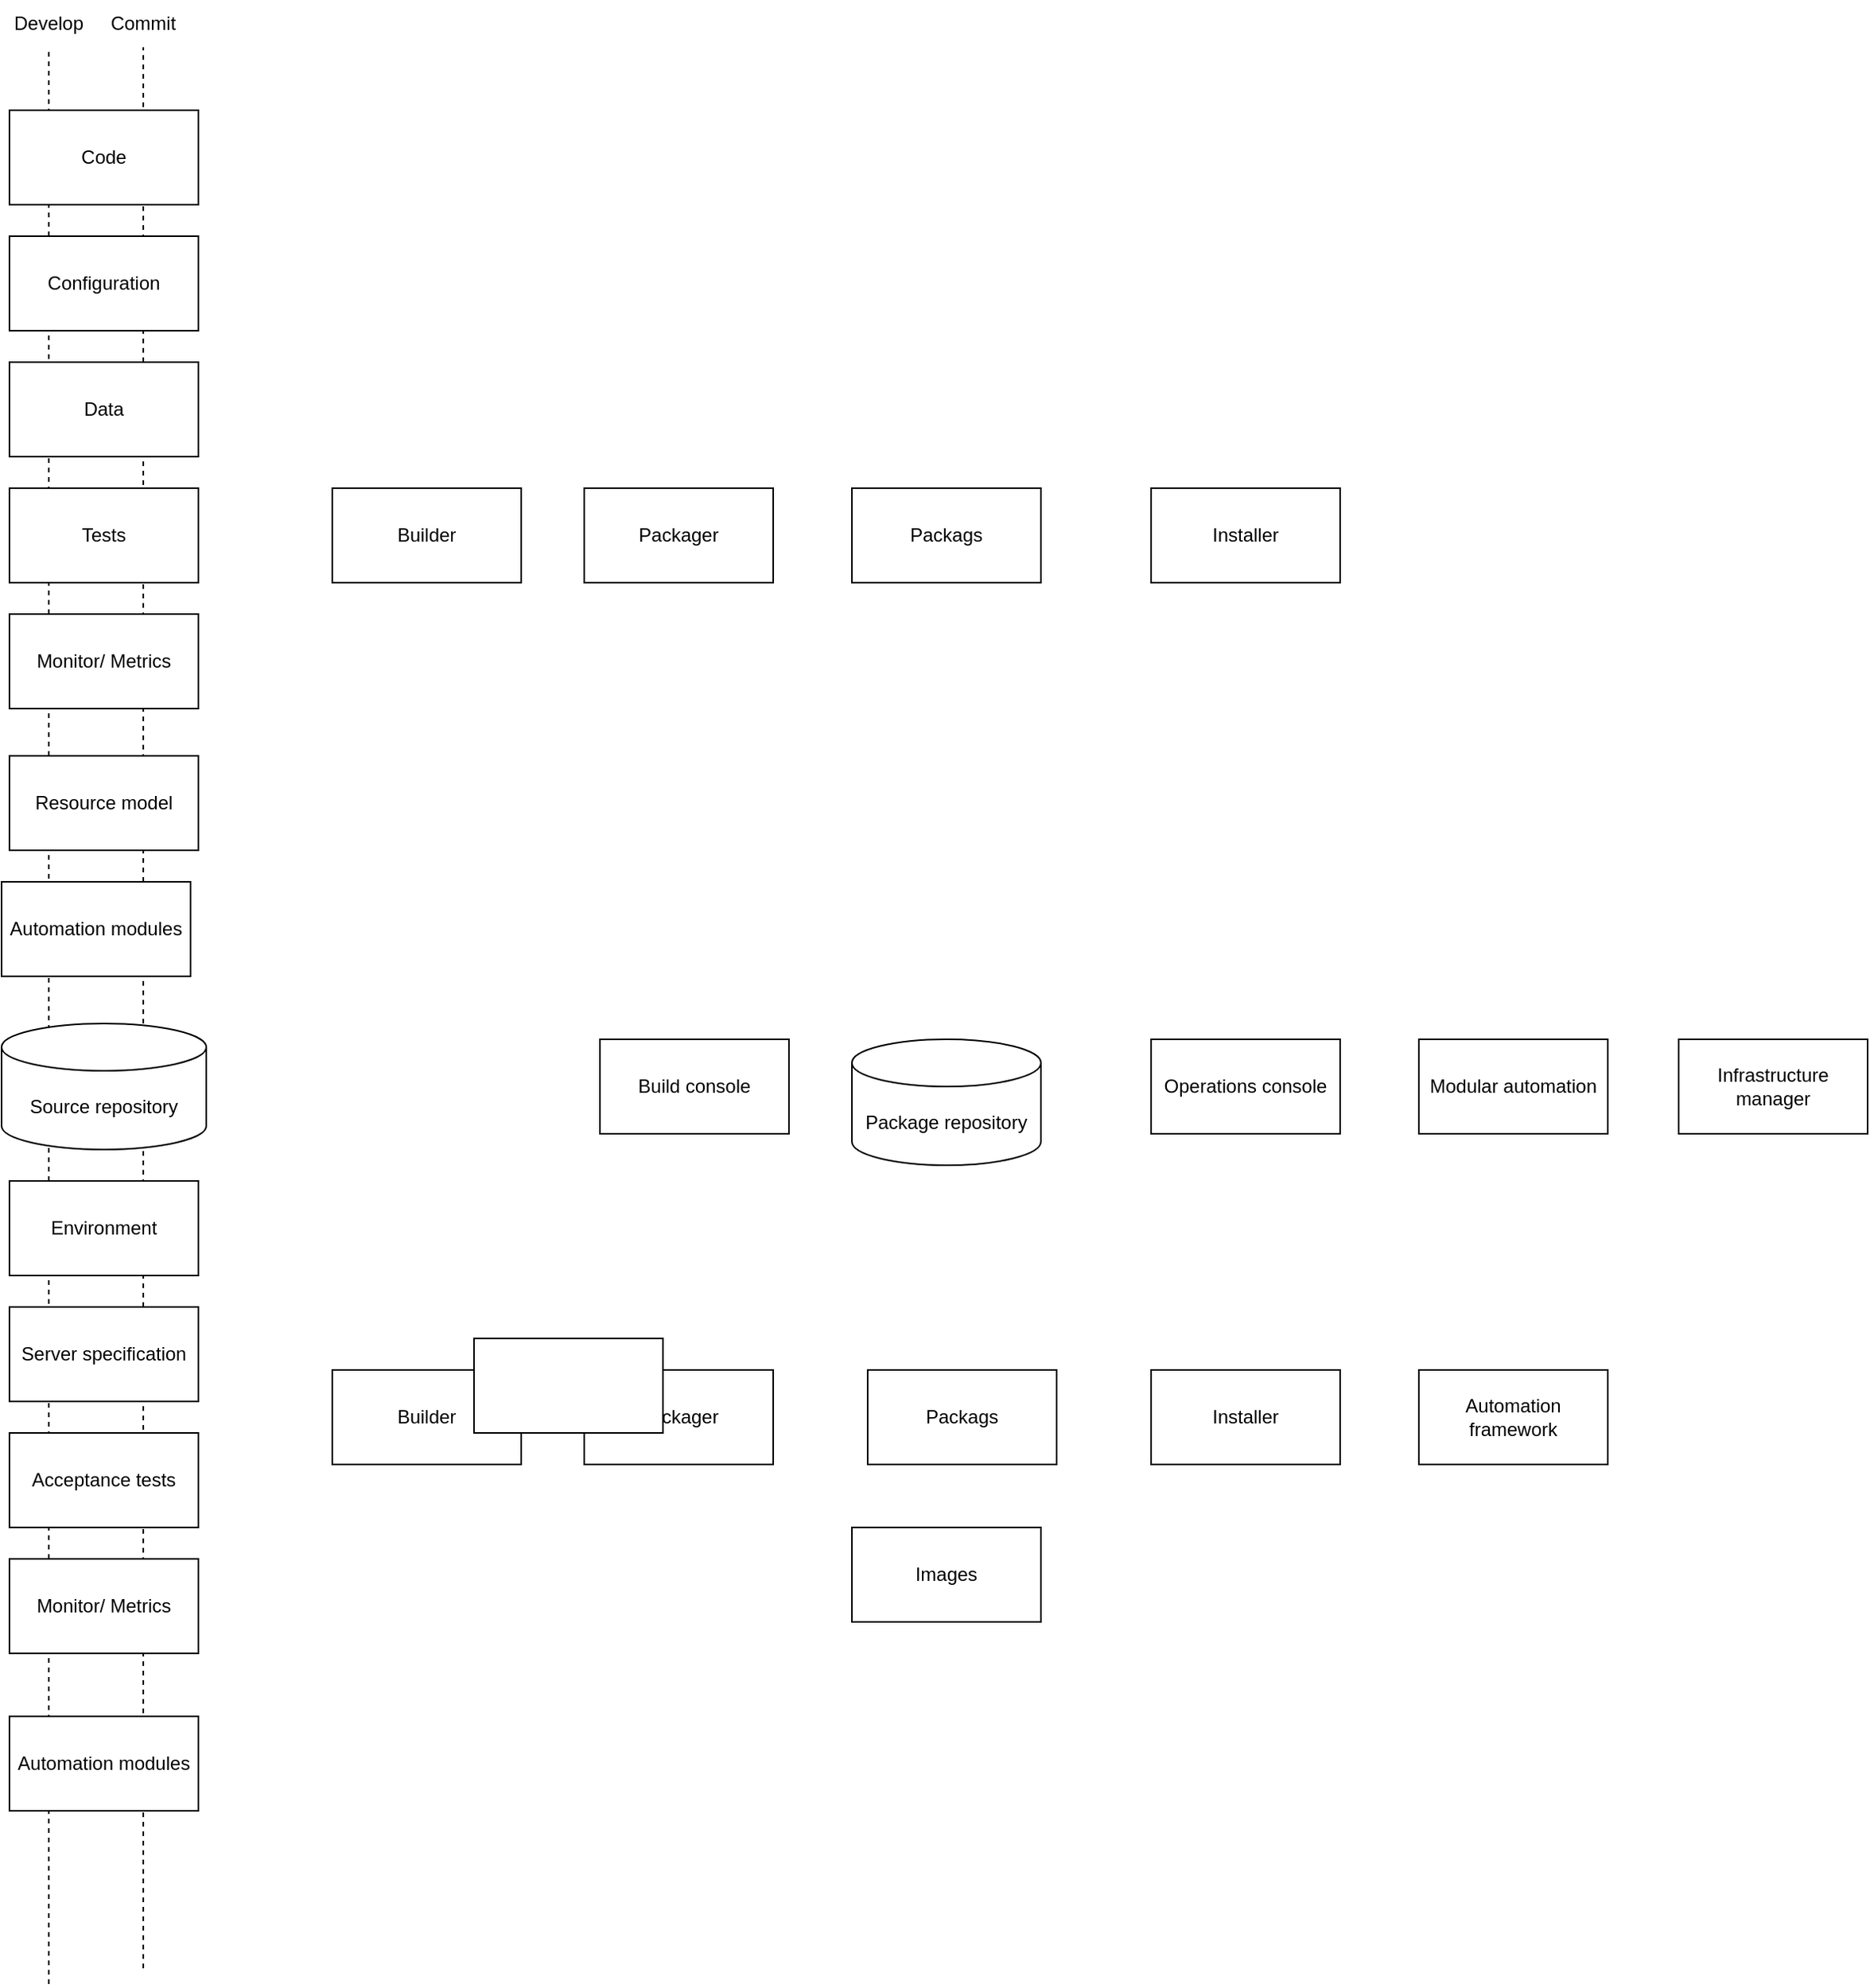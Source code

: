 <mxfile version="22.1.11" type="github">
  <diagram name="Page-1" id="XKhO27Z5a87tstUSnC-k">
    <mxGraphModel dx="2647" dy="1487" grid="1" gridSize="10" guides="1" tooltips="1" connect="1" arrows="1" fold="1" page="1" pageScale="1" pageWidth="850" pageHeight="1100" math="0" shadow="0">
      <root>
        <mxCell id="0" />
        <mxCell id="1" parent="0" />
        <mxCell id="qBRlWkbhJnVvSvsvcBG5-51" value="" style="endArrow=none;dashed=1;html=1;rounded=0;entryX=0.5;entryY=1;entryDx=0;entryDy=0;" edge="1" parent="1" target="qBRlWkbhJnVvSvsvcBG5-12">
          <mxGeometry width="50" height="50" relative="1" as="geometry">
            <mxPoint x="240" y="1290" as="sourcePoint" />
            <mxPoint x="190" y="80" as="targetPoint" />
          </mxGeometry>
        </mxCell>
        <mxCell id="qBRlWkbhJnVvSvsvcBG5-50" value="" style="endArrow=none;dashed=1;html=1;rounded=0;entryX=0.5;entryY=1;entryDx=0;entryDy=0;" edge="1" parent="1" target="qBRlWkbhJnVvSvsvcBG5-13">
          <mxGeometry width="50" height="50" relative="1" as="geometry">
            <mxPoint x="180" y="1300" as="sourcePoint" />
            <mxPoint x="530" y="490" as="targetPoint" />
          </mxGeometry>
        </mxCell>
        <mxCell id="qBRlWkbhJnVvSvsvcBG5-1" value="Code" style="rounded=0;whiteSpace=wrap;html=1;" vertex="1" parent="1">
          <mxGeometry x="155" y="110" width="120" height="60" as="geometry" />
        </mxCell>
        <mxCell id="qBRlWkbhJnVvSvsvcBG5-3" value="Data" style="rounded=0;whiteSpace=wrap;html=1;" vertex="1" parent="1">
          <mxGeometry x="155" y="270" width="120" height="60" as="geometry" />
        </mxCell>
        <mxCell id="qBRlWkbhJnVvSvsvcBG5-5" value="Resource model" style="rounded=0;whiteSpace=wrap;html=1;" vertex="1" parent="1">
          <mxGeometry x="155" y="520" width="120" height="60" as="geometry" />
        </mxCell>
        <mxCell id="qBRlWkbhJnVvSvsvcBG5-7" value="Source repository" style="shape=cylinder3;whiteSpace=wrap;html=1;boundedLbl=1;backgroundOutline=1;size=15;" vertex="1" parent="1">
          <mxGeometry x="150" y="690" width="130" height="80" as="geometry" />
        </mxCell>
        <mxCell id="qBRlWkbhJnVvSvsvcBG5-8" value="Environment" style="rounded=0;whiteSpace=wrap;html=1;" vertex="1" parent="1">
          <mxGeometry x="155" y="790" width="120" height="60" as="geometry" />
        </mxCell>
        <mxCell id="qBRlWkbhJnVvSvsvcBG5-9" value="Server specification" style="rounded=0;whiteSpace=wrap;html=1;" vertex="1" parent="1">
          <mxGeometry x="155" y="870" width="120" height="60" as="geometry" />
        </mxCell>
        <mxCell id="qBRlWkbhJnVvSvsvcBG5-10" value="Acceptance tests" style="rounded=0;whiteSpace=wrap;html=1;" vertex="1" parent="1">
          <mxGeometry x="155" y="950" width="120" height="60" as="geometry" />
        </mxCell>
        <mxCell id="qBRlWkbhJnVvSvsvcBG5-11" value="Automation modules" style="rounded=0;whiteSpace=wrap;html=1;" vertex="1" parent="1">
          <mxGeometry x="155" y="1130" width="120" height="60" as="geometry" />
        </mxCell>
        <mxCell id="qBRlWkbhJnVvSvsvcBG5-12" value="Commit" style="text;html=1;strokeColor=none;fillColor=none;align=center;verticalAlign=middle;whiteSpace=wrap;rounded=0;" vertex="1" parent="1">
          <mxGeometry x="210" y="40" width="60" height="30" as="geometry" />
        </mxCell>
        <mxCell id="qBRlWkbhJnVvSvsvcBG5-13" value="Develop" style="text;html=1;strokeColor=none;fillColor=none;align=center;verticalAlign=middle;whiteSpace=wrap;rounded=0;" vertex="1" parent="1">
          <mxGeometry x="150" y="40" width="60" height="30" as="geometry" />
        </mxCell>
        <mxCell id="qBRlWkbhJnVvSvsvcBG5-2" value="Configuration" style="rounded=0;whiteSpace=wrap;html=1;" vertex="1" parent="1">
          <mxGeometry x="155" y="190" width="120" height="60" as="geometry" />
        </mxCell>
        <mxCell id="qBRlWkbhJnVvSvsvcBG5-25" value="Tests" style="rounded=0;whiteSpace=wrap;html=1;" vertex="1" parent="1">
          <mxGeometry x="155" y="350" width="120" height="60" as="geometry" />
        </mxCell>
        <mxCell id="qBRlWkbhJnVvSvsvcBG5-4" value="Monitor/ Metrics" style="rounded=0;whiteSpace=wrap;html=1;" vertex="1" parent="1">
          <mxGeometry x="155" y="430" width="120" height="60" as="geometry" />
        </mxCell>
        <mxCell id="qBRlWkbhJnVvSvsvcBG5-6" value="Automation modules" style="rounded=0;whiteSpace=wrap;html=1;" vertex="1" parent="1">
          <mxGeometry x="150" y="600" width="120" height="60" as="geometry" />
        </mxCell>
        <mxCell id="qBRlWkbhJnVvSvsvcBG5-31" value="Builder" style="rounded=0;whiteSpace=wrap;html=1;" vertex="1" parent="1">
          <mxGeometry x="360" y="350" width="120" height="60" as="geometry" />
        </mxCell>
        <mxCell id="qBRlWkbhJnVvSvsvcBG5-32" value="Packager" style="rounded=0;whiteSpace=wrap;html=1;" vertex="1" parent="1">
          <mxGeometry x="520" y="350" width="120" height="60" as="geometry" />
        </mxCell>
        <mxCell id="qBRlWkbhJnVvSvsvcBG5-33" value="Builder" style="rounded=0;whiteSpace=wrap;html=1;" vertex="1" parent="1">
          <mxGeometry x="360" y="910" width="120" height="60" as="geometry" />
        </mxCell>
        <mxCell id="qBRlWkbhJnVvSvsvcBG5-34" value="Packager" style="rounded=0;whiteSpace=wrap;html=1;" vertex="1" parent="1">
          <mxGeometry x="520" y="910" width="120" height="60" as="geometry" />
        </mxCell>
        <mxCell id="qBRlWkbhJnVvSvsvcBG5-35" value="Packags" style="rounded=0;whiteSpace=wrap;html=1;" vertex="1" parent="1">
          <mxGeometry x="690" y="350" width="120" height="60" as="geometry" />
        </mxCell>
        <mxCell id="qBRlWkbhJnVvSvsvcBG5-36" value="Package repository" style="shape=cylinder3;whiteSpace=wrap;html=1;boundedLbl=1;backgroundOutline=1;size=15;" vertex="1" parent="1">
          <mxGeometry x="690" y="700" width="120" height="80" as="geometry" />
        </mxCell>
        <mxCell id="qBRlWkbhJnVvSvsvcBG5-37" value="Build console" style="rounded=0;whiteSpace=wrap;html=1;" vertex="1" parent="1">
          <mxGeometry x="530" y="700" width="120" height="60" as="geometry" />
        </mxCell>
        <mxCell id="qBRlWkbhJnVvSvsvcBG5-38" value="Packags" style="rounded=0;whiteSpace=wrap;html=1;" vertex="1" parent="1">
          <mxGeometry x="700" y="910" width="120" height="60" as="geometry" />
        </mxCell>
        <mxCell id="qBRlWkbhJnVvSvsvcBG5-39" value="Images" style="rounded=0;whiteSpace=wrap;html=1;" vertex="1" parent="1">
          <mxGeometry x="690" y="1010" width="120" height="60" as="geometry" />
        </mxCell>
        <mxCell id="qBRlWkbhJnVvSvsvcBG5-40" value="Monitor/ Metrics" style="rounded=0;whiteSpace=wrap;html=1;" vertex="1" parent="1">
          <mxGeometry x="155" y="1030" width="120" height="60" as="geometry" />
        </mxCell>
        <mxCell id="qBRlWkbhJnVvSvsvcBG5-43" value="Installer" style="rounded=0;whiteSpace=wrap;html=1;" vertex="1" parent="1">
          <mxGeometry x="880" y="350" width="120" height="60" as="geometry" />
        </mxCell>
        <mxCell id="qBRlWkbhJnVvSvsvcBG5-44" value="Operations console" style="rounded=0;whiteSpace=wrap;html=1;" vertex="1" parent="1">
          <mxGeometry x="880" y="700" width="120" height="60" as="geometry" />
        </mxCell>
        <mxCell id="qBRlWkbhJnVvSvsvcBG5-45" value="Installer" style="rounded=0;whiteSpace=wrap;html=1;" vertex="1" parent="1">
          <mxGeometry x="880" y="910" width="120" height="60" as="geometry" />
        </mxCell>
        <mxCell id="qBRlWkbhJnVvSvsvcBG5-46" value="Modular automation" style="rounded=0;whiteSpace=wrap;html=1;" vertex="1" parent="1">
          <mxGeometry x="1050" y="700" width="120" height="60" as="geometry" />
        </mxCell>
        <mxCell id="qBRlWkbhJnVvSvsvcBG5-47" value="Infrastructure manager" style="rounded=0;whiteSpace=wrap;html=1;" vertex="1" parent="1">
          <mxGeometry x="1215" y="700" width="120" height="60" as="geometry" />
        </mxCell>
        <mxCell id="qBRlWkbhJnVvSvsvcBG5-48" value="" style="rounded=0;whiteSpace=wrap;html=1;" vertex="1" parent="1">
          <mxGeometry x="450" y="890" width="120" height="60" as="geometry" />
        </mxCell>
        <mxCell id="qBRlWkbhJnVvSvsvcBG5-49" value="Automation framework" style="rounded=0;whiteSpace=wrap;html=1;" vertex="1" parent="1">
          <mxGeometry x="1050" y="910" width="120" height="60" as="geometry" />
        </mxCell>
      </root>
    </mxGraphModel>
  </diagram>
</mxfile>
